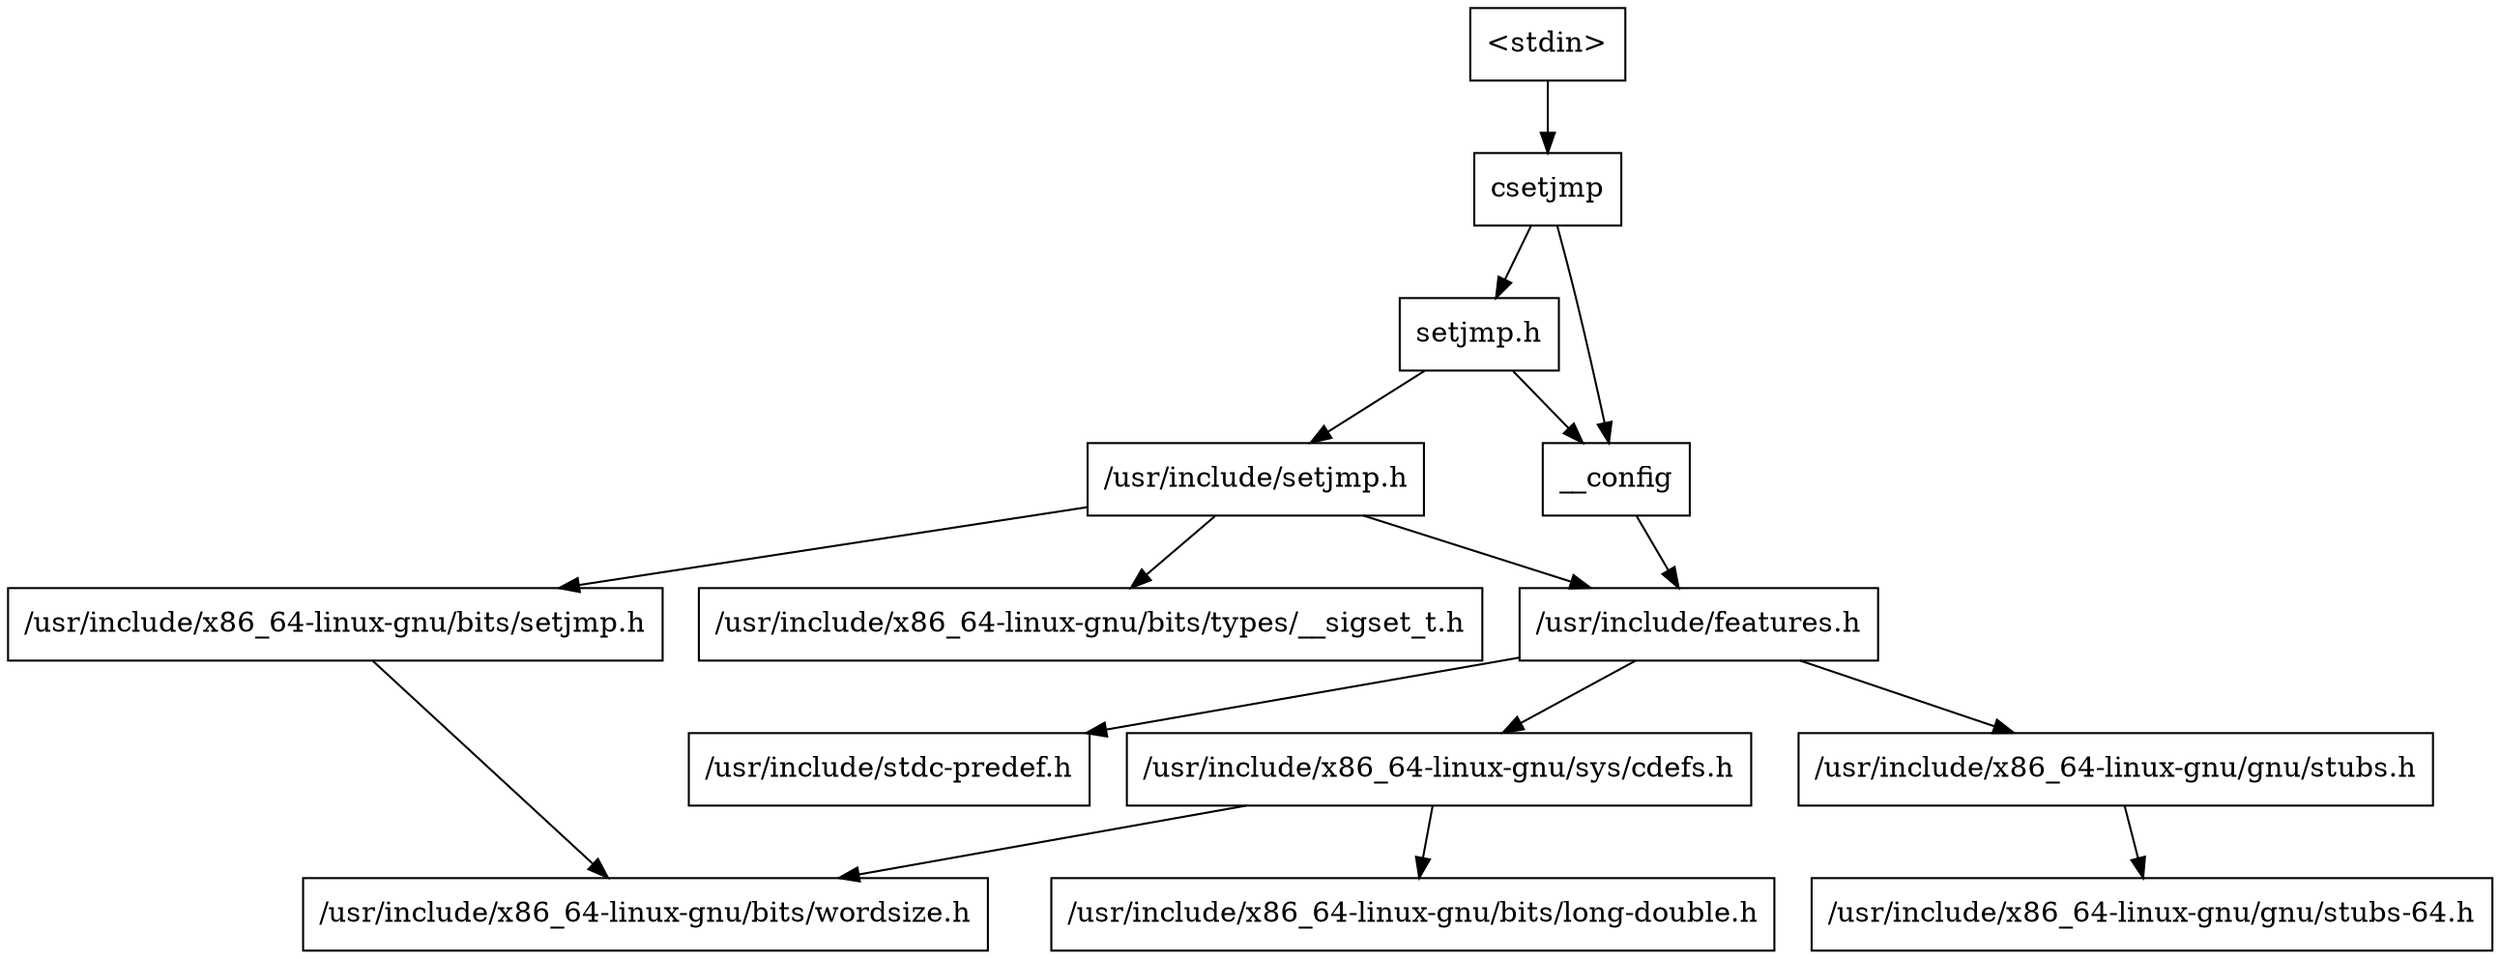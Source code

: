digraph "dependencies" {
  header_0 [ shape="box", label="\<stdin\>" ];
  header_1 [ shape="box", label="csetjmp" ];
  header_11 [ shape="box", label="setjmp.h" ];
  header_12 [ shape="box", label="/usr/include/setjmp.h" ];
  header_13 [ shape="box", label="/usr/include/x86_64-linux-gnu/bits/setjmp.h" ];
  header_14 [ shape="box", label="/usr/include/x86_64-linux-gnu/bits/types/__sigset_t.h" ];
  header_2 [ shape="box", label="__config" ];
  header_3 [ shape="box", label="/usr/include/features.h" ];
  header_4 [ shape="box", label="/usr/include/stdc-predef.h" ];
  header_5 [ shape="box", label="/usr/include/x86_64-linux-gnu/sys/cdefs.h" ];
  header_6 [ shape="box", label="/usr/include/x86_64-linux-gnu/bits/wordsize.h" ];
  header_7 [ shape="box", label="/usr/include/x86_64-linux-gnu/bits/long-double.h" ];
  header_8 [ shape="box", label="/usr/include/x86_64-linux-gnu/gnu/stubs.h" ];
  header_9 [ shape="box", label="/usr/include/x86_64-linux-gnu/gnu/stubs-64.h" ];
  header_11 -> header_2;
  header_11 -> header_12;
  header_12 -> header_14;
  header_12 -> header_3;
  header_12 -> header_13;
  header_13 -> header_6;
  header_5 -> header_6;
  header_5 -> header_7;
  header_2 -> header_3;
  header_3 -> header_4;
  header_3 -> header_5;
  header_3 -> header_8;
  header_0 -> header_1;
  header_1 -> header_2;
  header_1 -> header_11;
  header_8 -> header_9;
}